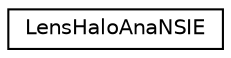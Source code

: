 digraph "Graphical Class Hierarchy"
{
 // LATEX_PDF_SIZE
  edge [fontname="Helvetica",fontsize="10",labelfontname="Helvetica",labelfontsize="10"];
  node [fontname="Helvetica",fontsize="10",shape=record];
  rankdir="LR";
  Node0 [label="LensHaloAnaNSIE",height=0.2,width=0.4,color="black", fillcolor="white", style="filled",URL="$class_lens_halo_ana_n_s_i_e.html",tooltip="A NSIE lens with distortions in shape, substructures and stars included."];
}
